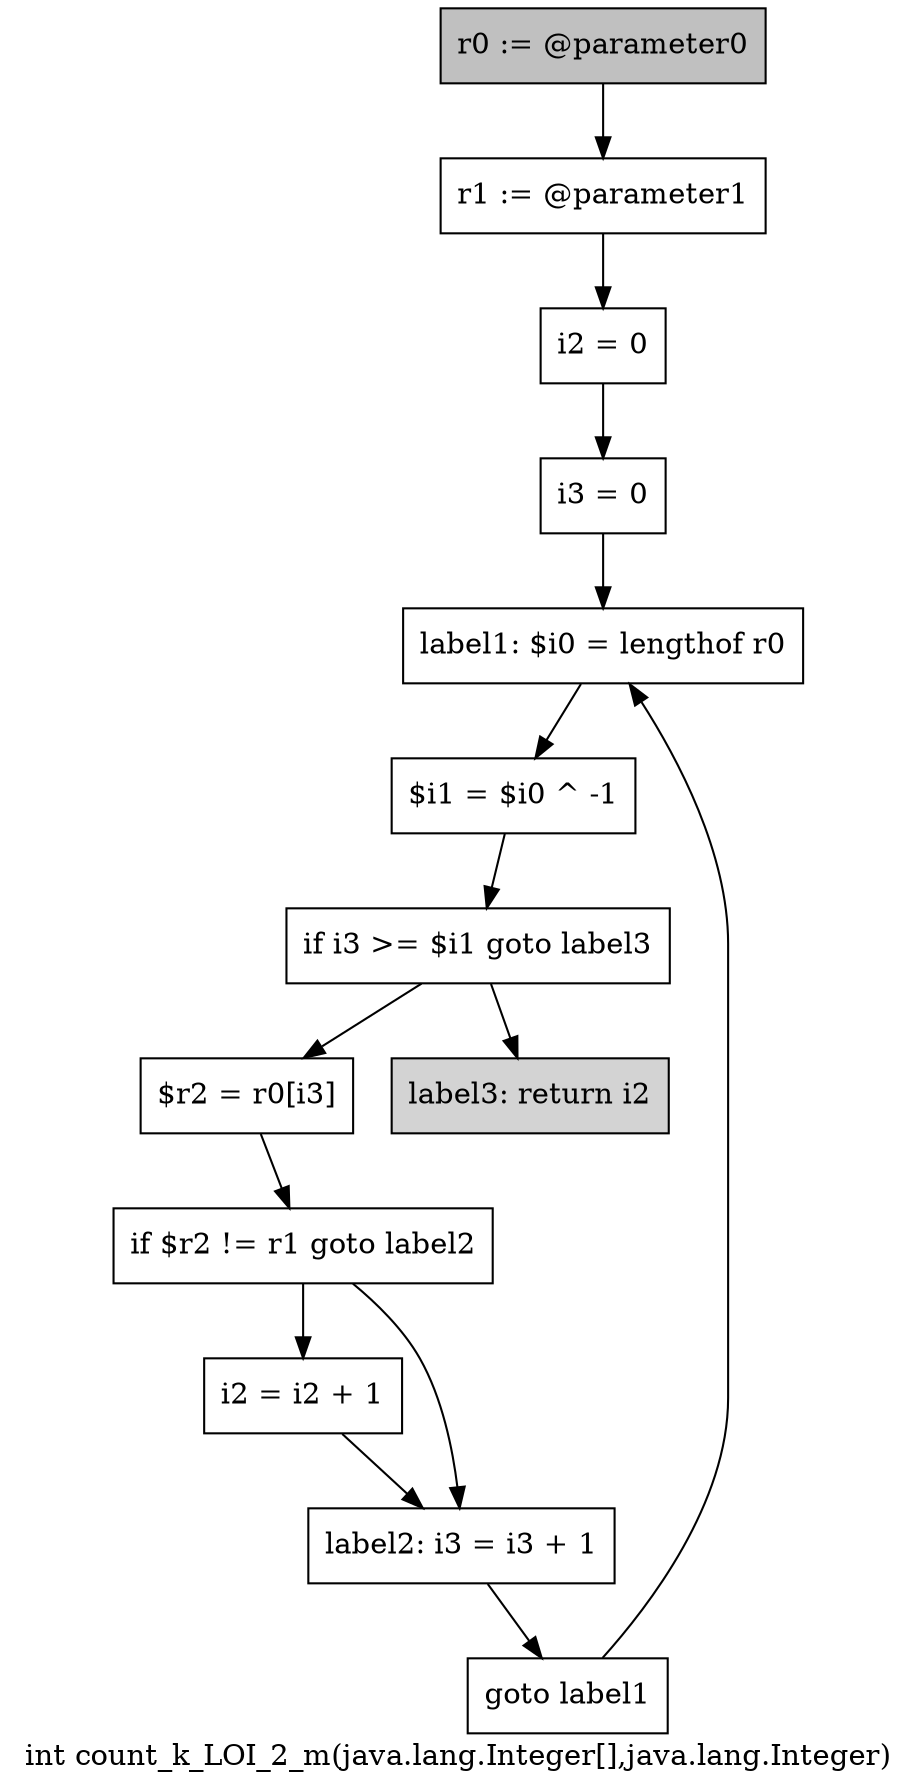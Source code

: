 digraph "int count_k_LOI_2_m(java.lang.Integer[],java.lang.Integer)" {
    label="int count_k_LOI_2_m(java.lang.Integer[],java.lang.Integer)";
    node [shape=box];
    "0" [style=filled,fillcolor=gray,label="r0 := @parameter0",];
    "1" [label="r1 := @parameter1",];
    "0"->"1";
    "2" [label="i2 = 0",];
    "1"->"2";
    "3" [label="i3 = 0",];
    "2"->"3";
    "4" [label="label1: $i0 = lengthof r0",];
    "3"->"4";
    "5" [label="$i1 = $i0 ^ -1",];
    "4"->"5";
    "6" [label="if i3 >= $i1 goto label3",];
    "5"->"6";
    "7" [label="$r2 = r0[i3]",];
    "6"->"7";
    "12" [style=filled,fillcolor=lightgray,label="label3: return i2",];
    "6"->"12";
    "8" [label="if $r2 != r1 goto label2",];
    "7"->"8";
    "9" [label="i2 = i2 + 1",];
    "8"->"9";
    "10" [label="label2: i3 = i3 + 1",];
    "8"->"10";
    "9"->"10";
    "11" [label="goto label1",];
    "10"->"11";
    "11"->"4";
}
